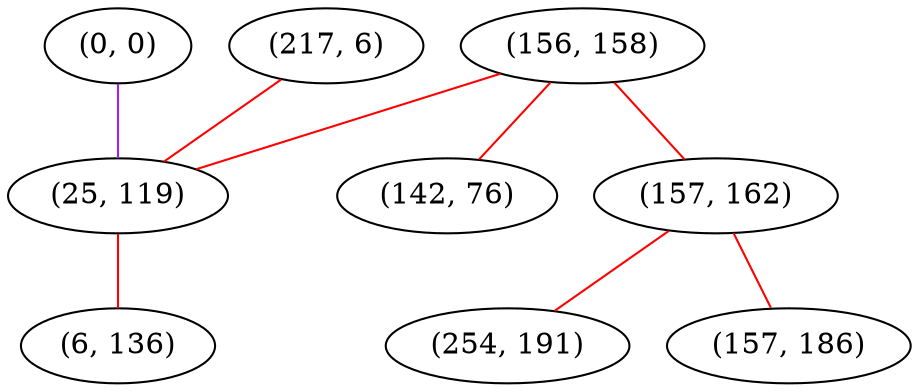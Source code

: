 graph "" {
"(0, 0)";
"(156, 158)";
"(217, 6)";
"(142, 76)";
"(157, 162)";
"(254, 191)";
"(25, 119)";
"(157, 186)";
"(6, 136)";
"(0, 0)" -- "(25, 119)"  [color=purple, key=0, weight=4];
"(156, 158)" -- "(142, 76)"  [color=red, key=0, weight=1];
"(156, 158)" -- "(157, 162)"  [color=red, key=0, weight=1];
"(156, 158)" -- "(25, 119)"  [color=red, key=0, weight=1];
"(217, 6)" -- "(25, 119)"  [color=red, key=0, weight=1];
"(157, 162)" -- "(254, 191)"  [color=red, key=0, weight=1];
"(157, 162)" -- "(157, 186)"  [color=red, key=0, weight=1];
"(25, 119)" -- "(6, 136)"  [color=red, key=0, weight=1];
}
